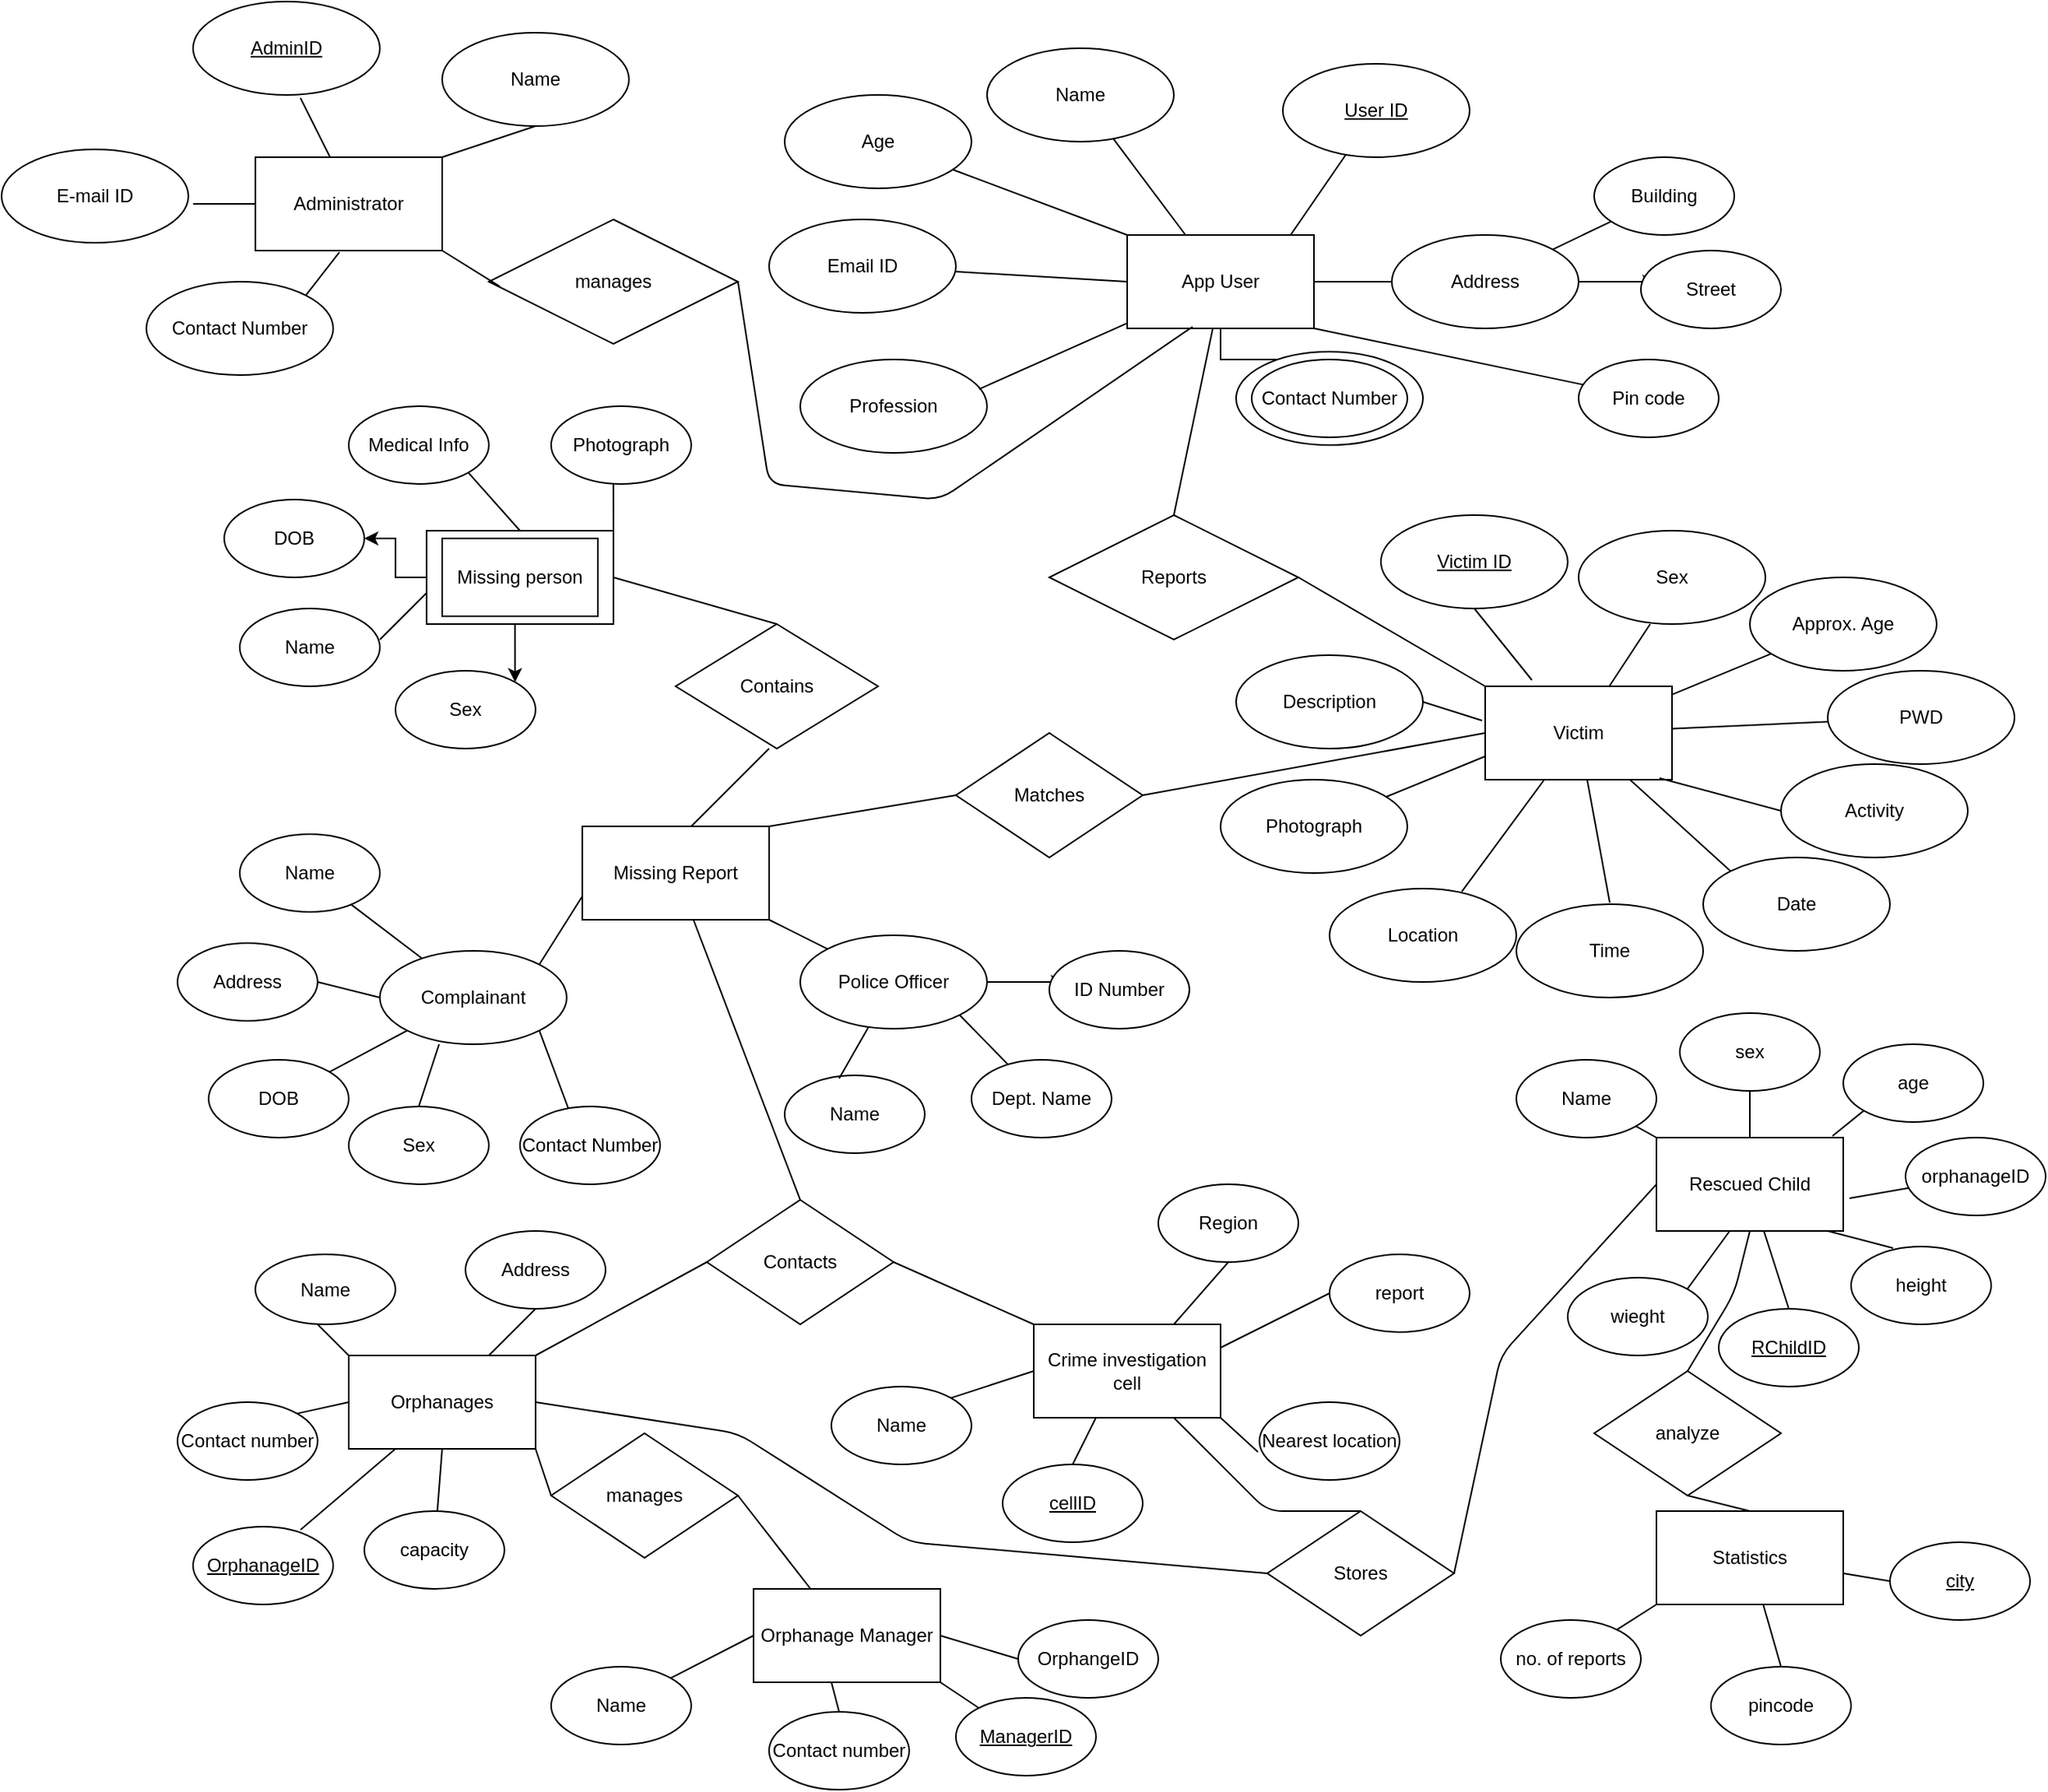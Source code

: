 <mxfile version="12.7.9" type="github">
  <diagram id="C5RBs43oDa-KdzZeNtuy" name="Page-1">
    <mxGraphModel dx="1864" dy="627" grid="1" gridSize="10" guides="1" tooltips="1" connect="1" arrows="1" fold="1" page="1" pageScale="1" pageWidth="827" pageHeight="1169" math="0" shadow="0">
      <root>
        <mxCell id="WIyWlLk6GJQsqaUBKTNV-0" />
        <mxCell id="WIyWlLk6GJQsqaUBKTNV-1" parent="WIyWlLk6GJQsqaUBKTNV-0" />
        <mxCell id="g_3AbLO7XpX71Ketfgga-18" style="edgeStyle=orthogonalEdgeStyle;rounded=0;orthogonalLoop=1;jettySize=auto;html=1;exitX=0.5;exitY=1;exitDx=0;exitDy=0;entryX=0.5;entryY=0;entryDx=0;entryDy=0;" parent="WIyWlLk6GJQsqaUBKTNV-1" source="g_3AbLO7XpX71Ketfgga-0" target="g_3AbLO7XpX71Ketfgga-1" edge="1">
          <mxGeometry relative="1" as="geometry" />
        </mxCell>
        <mxCell id="g_3AbLO7XpX71Ketfgga-0" value="App User" style="rounded=0;whiteSpace=wrap;html=1;" parent="WIyWlLk6GJQsqaUBKTNV-1" vertex="1">
          <mxGeometry x="190" y="170" width="120" height="60" as="geometry" />
        </mxCell>
        <mxCell id="g_3AbLO7XpX71Ketfgga-1" value="" style="ellipse;whiteSpace=wrap;html=1;" parent="WIyWlLk6GJQsqaUBKTNV-1" vertex="1">
          <mxGeometry x="260" y="245" width="120" height="60" as="geometry" />
        </mxCell>
        <mxCell id="g_3AbLO7XpX71Ketfgga-2" value="Email ID" style="ellipse;whiteSpace=wrap;html=1;" parent="WIyWlLk6GJQsqaUBKTNV-1" vertex="1">
          <mxGeometry x="-40" y="160" width="120" height="60" as="geometry" />
        </mxCell>
        <mxCell id="g_3AbLO7XpX71Ketfgga-3" value="Name" style="ellipse;whiteSpace=wrap;html=1;" parent="WIyWlLk6GJQsqaUBKTNV-1" vertex="1">
          <mxGeometry x="100" y="50" width="120" height="60" as="geometry" />
        </mxCell>
        <mxCell id="g_3AbLO7XpX71Ketfgga-4" value="&lt;u&gt;User ID&lt;/u&gt;" style="ellipse;whiteSpace=wrap;html=1;" parent="WIyWlLk6GJQsqaUBKTNV-1" vertex="1">
          <mxGeometry x="290" y="60" width="120" height="60" as="geometry" />
        </mxCell>
        <mxCell id="g_3AbLO7XpX71Ketfgga-14" style="edgeStyle=orthogonalEdgeStyle;rounded=0;orthogonalLoop=1;jettySize=auto;html=1;exitX=1;exitY=0.5;exitDx=0;exitDy=0;entryX=0.111;entryY=0.4;entryDx=0;entryDy=0;entryPerimeter=0;" parent="WIyWlLk6GJQsqaUBKTNV-1" source="g_3AbLO7XpX71Ketfgga-5" target="g_3AbLO7XpX71Ketfgga-11" edge="1">
          <mxGeometry relative="1" as="geometry" />
        </mxCell>
        <mxCell id="g_3AbLO7XpX71Ketfgga-5" value="Address" style="ellipse;whiteSpace=wrap;html=1;" parent="WIyWlLk6GJQsqaUBKTNV-1" vertex="1">
          <mxGeometry x="360" y="170" width="120" height="60" as="geometry" />
        </mxCell>
        <mxCell id="g_3AbLO7XpX71Ketfgga-9" value="Contact Number" style="ellipse;whiteSpace=wrap;html=1;" parent="WIyWlLk6GJQsqaUBKTNV-1" vertex="1">
          <mxGeometry x="270" y="250" width="100" height="50" as="geometry" />
        </mxCell>
        <mxCell id="g_3AbLO7XpX71Ketfgga-10" value="Pin code" style="ellipse;whiteSpace=wrap;html=1;" parent="WIyWlLk6GJQsqaUBKTNV-1" vertex="1">
          <mxGeometry x="480" y="250" width="90" height="50" as="geometry" />
        </mxCell>
        <mxCell id="g_3AbLO7XpX71Ketfgga-11" value="Street" style="ellipse;whiteSpace=wrap;html=1;" parent="WIyWlLk6GJQsqaUBKTNV-1" vertex="1">
          <mxGeometry x="520" y="180" width="90" height="50" as="geometry" />
        </mxCell>
        <mxCell id="g_3AbLO7XpX71Ketfgga-12" value="Building" style="ellipse;whiteSpace=wrap;html=1;" parent="WIyWlLk6GJQsqaUBKTNV-1" vertex="1">
          <mxGeometry x="490" y="120" width="90" height="50" as="geometry" />
        </mxCell>
        <mxCell id="g_3AbLO7XpX71Ketfgga-21" value="Age" style="ellipse;whiteSpace=wrap;html=1;" parent="WIyWlLk6GJQsqaUBKTNV-1" vertex="1">
          <mxGeometry x="-30" y="80" width="120" height="60" as="geometry" />
        </mxCell>
        <mxCell id="g_3AbLO7XpX71Ketfgga-22" value="Profession" style="ellipse;whiteSpace=wrap;html=1;" parent="WIyWlLk6GJQsqaUBKTNV-1" vertex="1">
          <mxGeometry x="-20" y="250" width="120" height="60" as="geometry" />
        </mxCell>
        <mxCell id="g_3AbLO7XpX71Ketfgga-27" value="Victim" style="rounded=0;whiteSpace=wrap;html=1;" parent="WIyWlLk6GJQsqaUBKTNV-1" vertex="1">
          <mxGeometry x="420" y="460" width="120" height="60" as="geometry" />
        </mxCell>
        <mxCell id="g_3AbLO7XpX71Ketfgga-28" style="edgeStyle=orthogonalEdgeStyle;rounded=0;orthogonalLoop=1;jettySize=auto;html=1;exitX=0.5;exitY=1;exitDx=0;exitDy=0;" parent="WIyWlLk6GJQsqaUBKTNV-1" edge="1">
          <mxGeometry relative="1" as="geometry">
            <mxPoint x="100" y="490" as="sourcePoint" />
            <mxPoint x="100" y="490" as="targetPoint" />
          </mxGeometry>
        </mxCell>
        <mxCell id="g_3AbLO7XpX71Ketfgga-29" value="Time" style="ellipse;whiteSpace=wrap;html=1;" parent="WIyWlLk6GJQsqaUBKTNV-1" vertex="1">
          <mxGeometry x="440" y="600" width="120" height="60" as="geometry" />
        </mxCell>
        <mxCell id="g_3AbLO7XpX71Ketfgga-30" value="Date" style="ellipse;whiteSpace=wrap;html=1;" parent="WIyWlLk6GJQsqaUBKTNV-1" vertex="1">
          <mxGeometry x="560" y="570" width="120" height="60" as="geometry" />
        </mxCell>
        <mxCell id="g_3AbLO7XpX71Ketfgga-31" value="Activity" style="ellipse;whiteSpace=wrap;html=1;" parent="WIyWlLk6GJQsqaUBKTNV-1" vertex="1">
          <mxGeometry x="610" y="510" width="120" height="60" as="geometry" />
        </mxCell>
        <mxCell id="g_3AbLO7XpX71Ketfgga-32" value="Location" style="ellipse;whiteSpace=wrap;html=1;" parent="WIyWlLk6GJQsqaUBKTNV-1" vertex="1">
          <mxGeometry x="320" y="590" width="120" height="60" as="geometry" />
        </mxCell>
        <mxCell id="g_3AbLO7XpX71Ketfgga-33" value="Description" style="ellipse;whiteSpace=wrap;html=1;" parent="WIyWlLk6GJQsqaUBKTNV-1" vertex="1">
          <mxGeometry x="260" y="440" width="120" height="60" as="geometry" />
        </mxCell>
        <mxCell id="g_3AbLO7XpX71Ketfgga-34" value="&lt;u&gt;Victim ID&lt;/u&gt;" style="ellipse;whiteSpace=wrap;html=1;" parent="WIyWlLk6GJQsqaUBKTNV-1" vertex="1">
          <mxGeometry x="353" y="350" width="120" height="60" as="geometry" />
        </mxCell>
        <mxCell id="g_3AbLO7XpX71Ketfgga-36" value="PWD" style="ellipse;whiteSpace=wrap;html=1;" parent="WIyWlLk6GJQsqaUBKTNV-1" vertex="1">
          <mxGeometry x="640" y="450" width="120" height="60" as="geometry" />
        </mxCell>
        <mxCell id="g_3AbLO7XpX71Ketfgga-37" value="Photograph" style="ellipse;whiteSpace=wrap;html=1;" parent="WIyWlLk6GJQsqaUBKTNV-1" vertex="1">
          <mxGeometry x="250" y="520" width="120" height="60" as="geometry" />
        </mxCell>
        <mxCell id="g_3AbLO7XpX71Ketfgga-38" value="Sex" style="ellipse;whiteSpace=wrap;html=1;" parent="WIyWlLk6GJQsqaUBKTNV-1" vertex="1">
          <mxGeometry x="480" y="360" width="120" height="60" as="geometry" />
        </mxCell>
        <mxCell id="g_3AbLO7XpX71Ketfgga-39" value="Approx. Age" style="ellipse;whiteSpace=wrap;html=1;" parent="WIyWlLk6GJQsqaUBKTNV-1" vertex="1">
          <mxGeometry x="590" y="390" width="120" height="60" as="geometry" />
        </mxCell>
        <mxCell id="g_3AbLO7XpX71Ketfgga-40" value="Reports" style="rhombus;whiteSpace=wrap;html=1;" parent="WIyWlLk6GJQsqaUBKTNV-1" vertex="1">
          <mxGeometry x="140" y="350" width="160" height="80" as="geometry" />
        </mxCell>
        <mxCell id="g_3AbLO7XpX71Ketfgga-57" value="Missing Report" style="rounded=0;whiteSpace=wrap;html=1;" parent="WIyWlLk6GJQsqaUBKTNV-1" vertex="1">
          <mxGeometry x="-160" y="550" width="120" height="60" as="geometry" />
        </mxCell>
        <mxCell id="g_3AbLO7XpX71Ketfgga-82" value="Complainant" style="ellipse;whiteSpace=wrap;html=1;" parent="WIyWlLk6GJQsqaUBKTNV-1" vertex="1">
          <mxGeometry x="-290" y="630" width="120" height="60" as="geometry" />
        </mxCell>
        <mxCell id="g_3AbLO7XpX71Ketfgga-119" style="edgeStyle=orthogonalEdgeStyle;rounded=0;orthogonalLoop=1;jettySize=auto;html=1;exitX=1;exitY=0.5;exitDx=0;exitDy=0;entryX=0.111;entryY=0.4;entryDx=0;entryDy=0;entryPerimeter=0;" parent="WIyWlLk6GJQsqaUBKTNV-1" source="g_3AbLO7XpX71Ketfgga-85" target="g_3AbLO7XpX71Ketfgga-109" edge="1">
          <mxGeometry relative="1" as="geometry" />
        </mxCell>
        <mxCell id="g_3AbLO7XpX71Ketfgga-85" value="Police Officer" style="ellipse;whiteSpace=wrap;html=1;" parent="WIyWlLk6GJQsqaUBKTNV-1" vertex="1">
          <mxGeometry x="-20" y="620" width="120" height="60" as="geometry" />
        </mxCell>
        <mxCell id="g_3AbLO7XpX71Ketfgga-89" value="Name" style="ellipse;whiteSpace=wrap;html=1;" parent="WIyWlLk6GJQsqaUBKTNV-1" vertex="1">
          <mxGeometry x="-380" y="410" width="90" height="50" as="geometry" />
        </mxCell>
        <mxCell id="g_3AbLO7XpX71Ketfgga-90" value="Medical Info" style="ellipse;whiteSpace=wrap;html=1;" parent="WIyWlLk6GJQsqaUBKTNV-1" vertex="1">
          <mxGeometry x="-310" y="280" width="90" height="50" as="geometry" />
        </mxCell>
        <mxCell id="g_3AbLO7XpX71Ketfgga-91" value="DOB" style="ellipse;whiteSpace=wrap;html=1;" parent="WIyWlLk6GJQsqaUBKTNV-1" vertex="1">
          <mxGeometry x="-390" y="340" width="90" height="50" as="geometry" />
        </mxCell>
        <mxCell id="g_3AbLO7XpX71Ketfgga-97" style="edgeStyle=orthogonalEdgeStyle;rounded=0;orthogonalLoop=1;jettySize=auto;html=1;exitX=1;exitY=0;exitDx=0;exitDy=0;entryX=0.444;entryY=0.8;entryDx=0;entryDy=0;entryPerimeter=0;" parent="WIyWlLk6GJQsqaUBKTNV-1" source="g_3AbLO7XpX71Ketfgga-92" target="g_3AbLO7XpX71Ketfgga-96" edge="1">
          <mxGeometry relative="1" as="geometry" />
        </mxCell>
        <mxCell id="g_3AbLO7XpX71Ketfgga-103" style="edgeStyle=orthogonalEdgeStyle;rounded=0;orthogonalLoop=1;jettySize=auto;html=1;exitX=0.5;exitY=1;exitDx=0;exitDy=0;entryX=1;entryY=0;entryDx=0;entryDy=0;" parent="WIyWlLk6GJQsqaUBKTNV-1" source="g_3AbLO7XpX71Ketfgga-92" target="g_3AbLO7XpX71Ketfgga-95" edge="1">
          <mxGeometry relative="1" as="geometry" />
        </mxCell>
        <mxCell id="uQe86zhzLnGdZcklWKUr-6" value="" style="edgeStyle=orthogonalEdgeStyle;rounded=0;orthogonalLoop=1;jettySize=auto;html=1;" edge="1" parent="WIyWlLk6GJQsqaUBKTNV-1" source="g_3AbLO7XpX71Ketfgga-92" target="g_3AbLO7XpX71Ketfgga-91">
          <mxGeometry relative="1" as="geometry" />
        </mxCell>
        <mxCell id="g_3AbLO7XpX71Ketfgga-92" value="Missing person" style="rounded=0;whiteSpace=wrap;html=1;" parent="WIyWlLk6GJQsqaUBKTNV-1" vertex="1">
          <mxGeometry x="-260" y="360" width="120" height="60" as="geometry" />
        </mxCell>
        <mxCell id="g_3AbLO7XpX71Ketfgga-94" value="Name" style="ellipse;whiteSpace=wrap;html=1;" parent="WIyWlLk6GJQsqaUBKTNV-1" vertex="1">
          <mxGeometry x="-380" y="555" width="90" height="50" as="geometry" />
        </mxCell>
        <mxCell id="g_3AbLO7XpX71Ketfgga-95" value="Sex" style="ellipse;whiteSpace=wrap;html=1;" parent="WIyWlLk6GJQsqaUBKTNV-1" vertex="1">
          <mxGeometry x="-280" y="450" width="90" height="50" as="geometry" />
        </mxCell>
        <mxCell id="g_3AbLO7XpX71Ketfgga-96" value="Photograph" style="ellipse;whiteSpace=wrap;html=1;" parent="WIyWlLk6GJQsqaUBKTNV-1" vertex="1">
          <mxGeometry x="-180" y="280" width="90" height="50" as="geometry" />
        </mxCell>
        <mxCell id="g_3AbLO7XpX71Ketfgga-104" value="Address" style="ellipse;whiteSpace=wrap;html=1;" parent="WIyWlLk6GJQsqaUBKTNV-1" vertex="1">
          <mxGeometry x="-420" y="625" width="90" height="50" as="geometry" />
        </mxCell>
        <mxCell id="g_3AbLO7XpX71Ketfgga-105" value="Contact Number" style="ellipse;whiteSpace=wrap;html=1;" parent="WIyWlLk6GJQsqaUBKTNV-1" vertex="1">
          <mxGeometry x="-200" y="730" width="90" height="50" as="geometry" />
        </mxCell>
        <mxCell id="g_3AbLO7XpX71Ketfgga-106" value="Sex" style="ellipse;whiteSpace=wrap;html=1;" parent="WIyWlLk6GJQsqaUBKTNV-1" vertex="1">
          <mxGeometry x="-310" y="730" width="90" height="50" as="geometry" />
        </mxCell>
        <mxCell id="g_3AbLO7XpX71Ketfgga-107" value="DOB" style="ellipse;whiteSpace=wrap;html=1;" parent="WIyWlLk6GJQsqaUBKTNV-1" vertex="1">
          <mxGeometry x="-400" y="700" width="90" height="50" as="geometry" />
        </mxCell>
        <mxCell id="g_3AbLO7XpX71Ketfgga-108" value="Name" style="ellipse;whiteSpace=wrap;html=1;" parent="WIyWlLk6GJQsqaUBKTNV-1" vertex="1">
          <mxGeometry x="-30" y="710" width="90" height="50" as="geometry" />
        </mxCell>
        <mxCell id="g_3AbLO7XpX71Ketfgga-109" value="ID Number" style="ellipse;whiteSpace=wrap;html=1;" parent="WIyWlLk6GJQsqaUBKTNV-1" vertex="1">
          <mxGeometry x="140" y="630" width="90" height="50" as="geometry" />
        </mxCell>
        <mxCell id="g_3AbLO7XpX71Ketfgga-110" value="Dept. Name" style="ellipse;whiteSpace=wrap;html=1;" parent="WIyWlLk6GJQsqaUBKTNV-1" vertex="1">
          <mxGeometry x="90" y="700" width="90" height="50" as="geometry" />
        </mxCell>
        <mxCell id="g_3AbLO7XpX71Ketfgga-122" value="Contains" style="rhombus;whiteSpace=wrap;html=1;" parent="WIyWlLk6GJQsqaUBKTNV-1" vertex="1">
          <mxGeometry x="-100" y="420" width="130" height="80" as="geometry" />
        </mxCell>
        <mxCell id="g_3AbLO7XpX71Ketfgga-124" value="" style="endArrow=none;html=1;entryX=0.5;entryY=0;entryDx=0;entryDy=0;" parent="WIyWlLk6GJQsqaUBKTNV-1" target="g_3AbLO7XpX71Ketfgga-122" edge="1">
          <mxGeometry width="50" height="50" relative="1" as="geometry">
            <mxPoint x="-140" y="390" as="sourcePoint" />
            <mxPoint x="-90" y="340" as="targetPoint" />
          </mxGeometry>
        </mxCell>
        <mxCell id="g_3AbLO7XpX71Ketfgga-126" value="" style="endArrow=none;html=1;" parent="WIyWlLk6GJQsqaUBKTNV-1" edge="1">
          <mxGeometry width="50" height="50" relative="1" as="geometry">
            <mxPoint x="-90" y="550" as="sourcePoint" />
            <mxPoint x="-40" y="500" as="targetPoint" />
          </mxGeometry>
        </mxCell>
        <mxCell id="g_3AbLO7XpX71Ketfgga-127" value="" style="endArrow=none;html=1;exitX=0.5;exitY=0;exitDx=0;exitDy=0;" parent="WIyWlLk6GJQsqaUBKTNV-1" source="g_3AbLO7XpX71Ketfgga-40" edge="1">
          <mxGeometry width="50" height="50" relative="1" as="geometry">
            <mxPoint x="195" y="280" as="sourcePoint" />
            <mxPoint x="245" y="230" as="targetPoint" />
          </mxGeometry>
        </mxCell>
        <mxCell id="g_3AbLO7XpX71Ketfgga-128" value="" style="endArrow=none;html=1;entryX=0;entryY=0;entryDx=0;entryDy=0;" parent="WIyWlLk6GJQsqaUBKTNV-1" target="g_3AbLO7XpX71Ketfgga-27" edge="1">
          <mxGeometry width="50" height="50" relative="1" as="geometry">
            <mxPoint x="300" y="390" as="sourcePoint" />
            <mxPoint x="350" y="340" as="targetPoint" />
          </mxGeometry>
        </mxCell>
        <mxCell id="g_3AbLO7XpX71Ketfgga-129" value="Matches" style="rhombus;whiteSpace=wrap;html=1;" parent="WIyWlLk6GJQsqaUBKTNV-1" vertex="1">
          <mxGeometry x="80" y="490" width="120" height="80" as="geometry" />
        </mxCell>
        <mxCell id="g_3AbLO7XpX71Ketfgga-130" value="" style="endArrow=none;html=1;entryX=0;entryY=0.5;entryDx=0;entryDy=0;" parent="WIyWlLk6GJQsqaUBKTNV-1" target="g_3AbLO7XpX71Ketfgga-27" edge="1">
          <mxGeometry width="50" height="50" relative="1" as="geometry">
            <mxPoint x="200" y="530" as="sourcePoint" />
            <mxPoint x="250" y="480" as="targetPoint" />
          </mxGeometry>
        </mxCell>
        <mxCell id="g_3AbLO7XpX71Ketfgga-132" value="" style="endArrow=none;html=1;entryX=0;entryY=0.5;entryDx=0;entryDy=0;" parent="WIyWlLk6GJQsqaUBKTNV-1" target="g_3AbLO7XpX71Ketfgga-129" edge="1">
          <mxGeometry width="50" height="50" relative="1" as="geometry">
            <mxPoint x="-40" y="550" as="sourcePoint" />
            <mxPoint x="10" y="500" as="targetPoint" />
          </mxGeometry>
        </mxCell>
        <mxCell id="uQe86zhzLnGdZcklWKUr-0" value="Administrator" style="rounded=0;whiteSpace=wrap;html=1;" vertex="1" parent="WIyWlLk6GJQsqaUBKTNV-1">
          <mxGeometry x="-370" y="120" width="120" height="60" as="geometry" />
        </mxCell>
        <mxCell id="uQe86zhzLnGdZcklWKUr-12" value="" style="endArrow=none;html=1;" edge="1" parent="WIyWlLk6GJQsqaUBKTNV-1">
          <mxGeometry width="50" height="50" relative="1" as="geometry">
            <mxPoint x="-290" y="430" as="sourcePoint" />
            <mxPoint x="-260" y="400" as="targetPoint" />
          </mxGeometry>
        </mxCell>
        <mxCell id="uQe86zhzLnGdZcklWKUr-14" value="" style="endArrow=none;html=1;exitX=1;exitY=1;exitDx=0;exitDy=0;entryX=0.5;entryY=0;entryDx=0;entryDy=0;" edge="1" parent="WIyWlLk6GJQsqaUBKTNV-1" source="g_3AbLO7XpX71Ketfgga-90" target="g_3AbLO7XpX71Ketfgga-92">
          <mxGeometry width="50" height="50" relative="1" as="geometry">
            <mxPoint x="-200" y="410" as="sourcePoint" />
            <mxPoint x="-150" y="360" as="targetPoint" />
          </mxGeometry>
        </mxCell>
        <mxCell id="uQe86zhzLnGdZcklWKUr-15" value="Contact Number" style="ellipse;whiteSpace=wrap;html=1;" vertex="1" parent="WIyWlLk6GJQsqaUBKTNV-1">
          <mxGeometry x="-440" y="200" width="120" height="60" as="geometry" />
        </mxCell>
        <mxCell id="uQe86zhzLnGdZcklWKUr-16" value="E-mail ID" style="ellipse;whiteSpace=wrap;html=1;" vertex="1" parent="WIyWlLk6GJQsqaUBKTNV-1">
          <mxGeometry x="-533" y="115" width="120" height="60" as="geometry" />
        </mxCell>
        <mxCell id="uQe86zhzLnGdZcklWKUr-17" value="Name" style="ellipse;whiteSpace=wrap;html=1;" vertex="1" parent="WIyWlLk6GJQsqaUBKTNV-1">
          <mxGeometry x="-250" y="40" width="120" height="60" as="geometry" />
        </mxCell>
        <mxCell id="uQe86zhzLnGdZcklWKUr-18" value="&lt;u&gt;AdminID&lt;/u&gt;" style="ellipse;whiteSpace=wrap;html=1;" vertex="1" parent="WIyWlLk6GJQsqaUBKTNV-1">
          <mxGeometry x="-410" y="20" width="120" height="60" as="geometry" />
        </mxCell>
        <mxCell id="uQe86zhzLnGdZcklWKUr-19" value="" style="endArrow=none;html=1;exitX=0.575;exitY=1.033;exitDx=0;exitDy=0;exitPerimeter=0;entryX=0.4;entryY=0;entryDx=0;entryDy=0;entryPerimeter=0;" edge="1" parent="WIyWlLk6GJQsqaUBKTNV-1" source="uQe86zhzLnGdZcklWKUr-18" target="uQe86zhzLnGdZcklWKUr-0">
          <mxGeometry width="50" height="50" relative="1" as="geometry">
            <mxPoint x="-20" y="230" as="sourcePoint" />
            <mxPoint x="30" y="180" as="targetPoint" />
          </mxGeometry>
        </mxCell>
        <mxCell id="uQe86zhzLnGdZcklWKUr-20" value="" style="endArrow=none;html=1;entryX=0.5;entryY=1;entryDx=0;entryDy=0;exitX=1;exitY=0;exitDx=0;exitDy=0;" edge="1" parent="WIyWlLk6GJQsqaUBKTNV-1" source="uQe86zhzLnGdZcklWKUr-0" target="uQe86zhzLnGdZcklWKUr-17">
          <mxGeometry width="50" height="50" relative="1" as="geometry">
            <mxPoint x="-20" y="230" as="sourcePoint" />
            <mxPoint x="30" y="180" as="targetPoint" />
          </mxGeometry>
        </mxCell>
        <mxCell id="uQe86zhzLnGdZcklWKUr-21" value="" style="endArrow=none;html=1;exitX=0.45;exitY=1.017;exitDx=0;exitDy=0;exitPerimeter=0;entryX=1;entryY=0;entryDx=0;entryDy=0;" edge="1" parent="WIyWlLk6GJQsqaUBKTNV-1" source="uQe86zhzLnGdZcklWKUr-0" target="uQe86zhzLnGdZcklWKUr-15">
          <mxGeometry width="50" height="50" relative="1" as="geometry">
            <mxPoint x="-20" y="230" as="sourcePoint" />
            <mxPoint x="30" y="180" as="targetPoint" />
          </mxGeometry>
        </mxCell>
        <mxCell id="uQe86zhzLnGdZcklWKUr-22" value="" style="endArrow=none;html=1;entryX=0;entryY=0.5;entryDx=0;entryDy=0;" edge="1" parent="WIyWlLk6GJQsqaUBKTNV-1" target="uQe86zhzLnGdZcklWKUr-0">
          <mxGeometry width="50" height="50" relative="1" as="geometry">
            <mxPoint x="-410" y="150" as="sourcePoint" />
            <mxPoint x="30" y="180" as="targetPoint" />
          </mxGeometry>
        </mxCell>
        <mxCell id="uQe86zhzLnGdZcklWKUr-24" value="manages" style="rhombus;whiteSpace=wrap;html=1;" vertex="1" parent="WIyWlLk6GJQsqaUBKTNV-1">
          <mxGeometry x="-220" y="160" width="160" height="80" as="geometry" />
        </mxCell>
        <mxCell id="uQe86zhzLnGdZcklWKUr-25" value="" style="endArrow=none;html=1;entryX=0.044;entryY=0.538;entryDx=0;entryDy=0;entryPerimeter=0;exitX=1;exitY=1;exitDx=0;exitDy=0;" edge="1" parent="WIyWlLk6GJQsqaUBKTNV-1" source="uQe86zhzLnGdZcklWKUr-0" target="uQe86zhzLnGdZcklWKUr-24">
          <mxGeometry width="50" height="50" relative="1" as="geometry">
            <mxPoint x="-240" y="180" as="sourcePoint" />
            <mxPoint x="30" y="180" as="targetPoint" />
          </mxGeometry>
        </mxCell>
        <mxCell id="uQe86zhzLnGdZcklWKUr-26" value="" style="endArrow=none;html=1;exitX=1;exitY=0.5;exitDx=0;exitDy=0;entryX=0.35;entryY=0.983;entryDx=0;entryDy=0;entryPerimeter=0;" edge="1" parent="WIyWlLk6GJQsqaUBKTNV-1" source="uQe86zhzLnGdZcklWKUr-24" target="g_3AbLO7XpX71Ketfgga-0">
          <mxGeometry width="50" height="50" relative="1" as="geometry">
            <mxPoint x="-20" y="230" as="sourcePoint" />
            <mxPoint x="230" y="240" as="targetPoint" />
            <Array as="points">
              <mxPoint x="-40" y="330" />
              <mxPoint x="70" y="340" />
            </Array>
          </mxGeometry>
        </mxCell>
        <mxCell id="uQe86zhzLnGdZcklWKUr-27" value="Crime investigation cell " style="rounded=0;whiteSpace=wrap;html=1;" vertex="1" parent="WIyWlLk6GJQsqaUBKTNV-1">
          <mxGeometry x="130" y="870" width="120" height="60" as="geometry" />
        </mxCell>
        <mxCell id="uQe86zhzLnGdZcklWKUr-28" value="Nearest location" style="ellipse;whiteSpace=wrap;html=1;" vertex="1" parent="WIyWlLk6GJQsqaUBKTNV-1">
          <mxGeometry x="275" y="920" width="90" height="50" as="geometry" />
        </mxCell>
        <mxCell id="uQe86zhzLnGdZcklWKUr-29" value="Name" style="ellipse;whiteSpace=wrap;html=1;" vertex="1" parent="WIyWlLk6GJQsqaUBKTNV-1">
          <mxGeometry y="910" width="90" height="50" as="geometry" />
        </mxCell>
        <mxCell id="uQe86zhzLnGdZcklWKUr-30" value="Region" style="ellipse;whiteSpace=wrap;html=1;" vertex="1" parent="WIyWlLk6GJQsqaUBKTNV-1">
          <mxGeometry x="210" y="780" width="90" height="50" as="geometry" />
        </mxCell>
        <mxCell id="uQe86zhzLnGdZcklWKUr-31" value="Orphanages" style="rounded=0;whiteSpace=wrap;html=1;" vertex="1" parent="WIyWlLk6GJQsqaUBKTNV-1">
          <mxGeometry x="-310" y="890" width="120" height="60" as="geometry" />
        </mxCell>
        <mxCell id="uQe86zhzLnGdZcklWKUr-32" value="capacity" style="ellipse;whiteSpace=wrap;html=1;" vertex="1" parent="WIyWlLk6GJQsqaUBKTNV-1">
          <mxGeometry x="-300" y="990" width="90" height="50" as="geometry" />
        </mxCell>
        <mxCell id="uQe86zhzLnGdZcklWKUr-33" value="Contact number" style="ellipse;whiteSpace=wrap;html=1;" vertex="1" parent="WIyWlLk6GJQsqaUBKTNV-1">
          <mxGeometry x="-420" y="920" width="90" height="50" as="geometry" />
        </mxCell>
        <mxCell id="uQe86zhzLnGdZcklWKUr-34" value="Address" style="ellipse;whiteSpace=wrap;html=1;" vertex="1" parent="WIyWlLk6GJQsqaUBKTNV-1">
          <mxGeometry x="-235" y="810" width="90" height="50" as="geometry" />
        </mxCell>
        <mxCell id="uQe86zhzLnGdZcklWKUr-35" value="Name" style="ellipse;whiteSpace=wrap;html=1;" vertex="1" parent="WIyWlLk6GJQsqaUBKTNV-1">
          <mxGeometry x="-370" y="825" width="90" height="45" as="geometry" />
        </mxCell>
        <mxCell id="uQe86zhzLnGdZcklWKUr-36" value="Orphanage Manager" style="rounded=0;whiteSpace=wrap;html=1;" vertex="1" parent="WIyWlLk6GJQsqaUBKTNV-1">
          <mxGeometry x="-50" y="1040" width="120" height="60" as="geometry" />
        </mxCell>
        <mxCell id="uQe86zhzLnGdZcklWKUr-37" value="" style="endArrow=none;html=1;exitX=0.5;exitY=1;exitDx=0;exitDy=0;entryX=0.75;entryY=0;entryDx=0;entryDy=0;" edge="1" parent="WIyWlLk6GJQsqaUBKTNV-1" source="uQe86zhzLnGdZcklWKUr-34" target="uQe86zhzLnGdZcklWKUr-31">
          <mxGeometry width="50" height="50" relative="1" as="geometry">
            <mxPoint x="-20" y="900" as="sourcePoint" />
            <mxPoint x="30" y="850" as="targetPoint" />
          </mxGeometry>
        </mxCell>
        <mxCell id="uQe86zhzLnGdZcklWKUr-38" value="" style="endArrow=none;html=1;exitX=1;exitY=0;exitDx=0;exitDy=0;entryX=0;entryY=0.5;entryDx=0;entryDy=0;" edge="1" parent="WIyWlLk6GJQsqaUBKTNV-1" source="uQe86zhzLnGdZcklWKUr-33" target="uQe86zhzLnGdZcklWKUr-31">
          <mxGeometry width="50" height="50" relative="1" as="geometry">
            <mxPoint x="-20" y="900" as="sourcePoint" />
            <mxPoint x="30" y="850" as="targetPoint" />
          </mxGeometry>
        </mxCell>
        <mxCell id="uQe86zhzLnGdZcklWKUr-39" value="" style="endArrow=none;html=1;entryX=0;entryY=0;entryDx=0;entryDy=0;" edge="1" parent="WIyWlLk6GJQsqaUBKTNV-1" target="uQe86zhzLnGdZcklWKUr-31">
          <mxGeometry width="50" height="50" relative="1" as="geometry">
            <mxPoint x="-330" y="870" as="sourcePoint" />
            <mxPoint x="-280" y="820" as="targetPoint" />
          </mxGeometry>
        </mxCell>
        <mxCell id="uQe86zhzLnGdZcklWKUr-40" value="" style="endArrow=none;html=1;exitX=0.5;exitY=1;exitDx=0;exitDy=0;" edge="1" parent="WIyWlLk6GJQsqaUBKTNV-1" source="uQe86zhzLnGdZcklWKUr-31" target="uQe86zhzLnGdZcklWKUr-32">
          <mxGeometry width="50" height="50" relative="1" as="geometry">
            <mxPoint x="-20" y="900" as="sourcePoint" />
            <mxPoint x="30" y="850" as="targetPoint" />
          </mxGeometry>
        </mxCell>
        <mxCell id="uQe86zhzLnGdZcklWKUr-41" value="" style="endArrow=none;html=1;entryX=0;entryY=0.5;entryDx=0;entryDy=0;exitX=1;exitY=0;exitDx=0;exitDy=0;" edge="1" parent="WIyWlLk6GJQsqaUBKTNV-1" source="uQe86zhzLnGdZcklWKUr-29" target="uQe86zhzLnGdZcklWKUr-27">
          <mxGeometry width="50" height="50" relative="1" as="geometry">
            <mxPoint x="-20" y="900" as="sourcePoint" />
            <mxPoint x="30" y="850" as="targetPoint" />
          </mxGeometry>
        </mxCell>
        <mxCell id="uQe86zhzLnGdZcklWKUr-42" value="" style="endArrow=none;html=1;entryX=0.5;entryY=1;entryDx=0;entryDy=0;exitX=0.75;exitY=0;exitDx=0;exitDy=0;" edge="1" parent="WIyWlLk6GJQsqaUBKTNV-1" source="uQe86zhzLnGdZcklWKUr-27" target="uQe86zhzLnGdZcklWKUr-30">
          <mxGeometry width="50" height="50" relative="1" as="geometry">
            <mxPoint x="-20" y="900" as="sourcePoint" />
            <mxPoint x="30" y="850" as="targetPoint" />
          </mxGeometry>
        </mxCell>
        <mxCell id="uQe86zhzLnGdZcklWKUr-43" value="" style="endArrow=none;html=1;exitX=1;exitY=0.25;exitDx=0;exitDy=0;" edge="1" parent="WIyWlLk6GJQsqaUBKTNV-1" source="uQe86zhzLnGdZcklWKUr-27">
          <mxGeometry width="50" height="50" relative="1" as="geometry">
            <mxPoint x="270" y="900" as="sourcePoint" />
            <mxPoint x="320" y="850" as="targetPoint" />
          </mxGeometry>
        </mxCell>
        <mxCell id="uQe86zhzLnGdZcklWKUr-44" value="&lt;u&gt;OrphanageID&lt;/u&gt;" style="ellipse;whiteSpace=wrap;html=1;" vertex="1" parent="WIyWlLk6GJQsqaUBKTNV-1">
          <mxGeometry x="-410" y="1000" width="90" height="50" as="geometry" />
        </mxCell>
        <mxCell id="uQe86zhzLnGdZcklWKUr-45" value="OrphangeID" style="ellipse;whiteSpace=wrap;html=1;" vertex="1" parent="WIyWlLk6GJQsqaUBKTNV-1">
          <mxGeometry x="120" y="1060" width="90" height="50" as="geometry" />
        </mxCell>
        <mxCell id="uQe86zhzLnGdZcklWKUr-46" value="Contact number" style="ellipse;whiteSpace=wrap;html=1;" vertex="1" parent="WIyWlLk6GJQsqaUBKTNV-1">
          <mxGeometry x="-40" y="1119" width="90" height="50" as="geometry" />
        </mxCell>
        <mxCell id="uQe86zhzLnGdZcklWKUr-47" value="Name" style="ellipse;whiteSpace=wrap;html=1;" vertex="1" parent="WIyWlLk6GJQsqaUBKTNV-1">
          <mxGeometry x="-180" y="1090" width="90" height="50" as="geometry" />
        </mxCell>
        <mxCell id="uQe86zhzLnGdZcklWKUr-48" value="report" style="ellipse;whiteSpace=wrap;html=1;" vertex="1" parent="WIyWlLk6GJQsqaUBKTNV-1">
          <mxGeometry x="320" y="825" width="90" height="50" as="geometry" />
        </mxCell>
        <mxCell id="uQe86zhzLnGdZcklWKUr-49" value="" style="endArrow=none;html=1;entryX=-0.011;entryY=0.64;entryDx=0;entryDy=0;entryPerimeter=0;exitX=1;exitY=1;exitDx=0;exitDy=0;" edge="1" parent="WIyWlLk6GJQsqaUBKTNV-1" source="uQe86zhzLnGdZcklWKUr-27" target="uQe86zhzLnGdZcklWKUr-28">
          <mxGeometry width="50" height="50" relative="1" as="geometry">
            <mxPoint x="-20" y="1040" as="sourcePoint" />
            <mxPoint x="30" y="990" as="targetPoint" />
          </mxGeometry>
        </mxCell>
        <mxCell id="uQe86zhzLnGdZcklWKUr-50" value="" style="endArrow=none;html=1;exitX=0.767;exitY=0.04;exitDx=0;exitDy=0;exitPerimeter=0;entryX=0.25;entryY=1;entryDx=0;entryDy=0;" edge="1" parent="WIyWlLk6GJQsqaUBKTNV-1" source="uQe86zhzLnGdZcklWKUr-44" target="uQe86zhzLnGdZcklWKUr-31">
          <mxGeometry width="50" height="50" relative="1" as="geometry">
            <mxPoint x="-20" y="1040" as="sourcePoint" />
            <mxPoint x="30" y="990" as="targetPoint" />
          </mxGeometry>
        </mxCell>
        <mxCell id="uQe86zhzLnGdZcklWKUr-52" value="manages" style="rhombus;whiteSpace=wrap;html=1;" vertex="1" parent="WIyWlLk6GJQsqaUBKTNV-1">
          <mxGeometry x="-180" y="940" width="120" height="80" as="geometry" />
        </mxCell>
        <mxCell id="uQe86zhzLnGdZcklWKUr-53" value="" style="endArrow=none;html=1;exitX=1;exitY=1;exitDx=0;exitDy=0;entryX=0;entryY=0.5;entryDx=0;entryDy=0;" edge="1" parent="WIyWlLk6GJQsqaUBKTNV-1" source="uQe86zhzLnGdZcklWKUr-31" target="uQe86zhzLnGdZcklWKUr-52">
          <mxGeometry width="50" height="50" relative="1" as="geometry">
            <mxPoint x="-20" y="810" as="sourcePoint" />
            <mxPoint x="30" y="760" as="targetPoint" />
          </mxGeometry>
        </mxCell>
        <mxCell id="uQe86zhzLnGdZcklWKUr-54" value="" style="endArrow=none;html=1;exitX=1;exitY=0.5;exitDx=0;exitDy=0;" edge="1" parent="WIyWlLk6GJQsqaUBKTNV-1" source="uQe86zhzLnGdZcklWKUr-52" target="uQe86zhzLnGdZcklWKUr-36">
          <mxGeometry width="50" height="50" relative="1" as="geometry">
            <mxPoint x="-20" y="810" as="sourcePoint" />
            <mxPoint x="30" y="760" as="targetPoint" />
          </mxGeometry>
        </mxCell>
        <mxCell id="uQe86zhzLnGdZcklWKUr-55" value="Statistics" style="rounded=0;whiteSpace=wrap;html=1;" vertex="1" parent="WIyWlLk6GJQsqaUBKTNV-1">
          <mxGeometry x="530" y="990" width="120" height="60" as="geometry" />
        </mxCell>
        <mxCell id="uQe86zhzLnGdZcklWKUr-56" value="Rescued Child" style="rounded=0;whiteSpace=wrap;html=1;" vertex="1" parent="WIyWlLk6GJQsqaUBKTNV-1">
          <mxGeometry x="530" y="750" width="120" height="60" as="geometry" />
        </mxCell>
        <mxCell id="uQe86zhzLnGdZcklWKUr-57" value="height" style="ellipse;whiteSpace=wrap;html=1;" vertex="1" parent="WIyWlLk6GJQsqaUBKTNV-1">
          <mxGeometry x="655" y="820" width="90" height="50" as="geometry" />
        </mxCell>
        <mxCell id="uQe86zhzLnGdZcklWKUr-58" value="age" style="ellipse;whiteSpace=wrap;html=1;" vertex="1" parent="WIyWlLk6GJQsqaUBKTNV-1">
          <mxGeometry x="650" y="690" width="90" height="50" as="geometry" />
        </mxCell>
        <mxCell id="uQe86zhzLnGdZcklWKUr-59" value="sex" style="ellipse;whiteSpace=wrap;html=1;" vertex="1" parent="WIyWlLk6GJQsqaUBKTNV-1">
          <mxGeometry x="545" y="670" width="90" height="50" as="geometry" />
        </mxCell>
        <mxCell id="uQe86zhzLnGdZcklWKUr-60" value="Name" style="ellipse;whiteSpace=wrap;html=1;" vertex="1" parent="WIyWlLk6GJQsqaUBKTNV-1">
          <mxGeometry x="440" y="700" width="90" height="50" as="geometry" />
        </mxCell>
        <mxCell id="uQe86zhzLnGdZcklWKUr-61" value="wieght" style="ellipse;whiteSpace=wrap;html=1;" vertex="1" parent="WIyWlLk6GJQsqaUBKTNV-1">
          <mxGeometry x="473" y="840" width="90" height="50" as="geometry" />
        </mxCell>
        <mxCell id="uQe86zhzLnGdZcklWKUr-62" value="orphanageID" style="ellipse;whiteSpace=wrap;html=1;" vertex="1" parent="WIyWlLk6GJQsqaUBKTNV-1">
          <mxGeometry x="690" y="750" width="90" height="50" as="geometry" />
        </mxCell>
        <mxCell id="uQe86zhzLnGdZcklWKUr-63" value="&lt;u&gt;RChildID&lt;/u&gt;" style="ellipse;whiteSpace=wrap;html=1;" vertex="1" parent="WIyWlLk6GJQsqaUBKTNV-1">
          <mxGeometry x="570" y="860" width="90" height="50" as="geometry" />
        </mxCell>
        <mxCell id="uQe86zhzLnGdZcklWKUr-64" value="" style="endArrow=none;html=1;exitX=0.575;exitY=1;exitDx=0;exitDy=0;exitPerimeter=0;entryX=0.5;entryY=0;entryDx=0;entryDy=0;" edge="1" parent="WIyWlLk6GJQsqaUBKTNV-1" source="uQe86zhzLnGdZcklWKUr-56" target="uQe86zhzLnGdZcklWKUr-63">
          <mxGeometry width="50" height="50" relative="1" as="geometry">
            <mxPoint x="620" y="870" as="sourcePoint" />
            <mxPoint x="670" y="820" as="targetPoint" />
          </mxGeometry>
        </mxCell>
        <mxCell id="uQe86zhzLnGdZcklWKUr-65" value="" style="endArrow=none;html=1;exitX=0;exitY=0;exitDx=0;exitDy=0;entryX=1;entryY=1;entryDx=0;entryDy=0;" edge="1" parent="WIyWlLk6GJQsqaUBKTNV-1" source="uQe86zhzLnGdZcklWKUr-56" target="uQe86zhzLnGdZcklWKUr-60">
          <mxGeometry width="50" height="50" relative="1" as="geometry">
            <mxPoint x="620" y="870" as="sourcePoint" />
            <mxPoint x="670" y="820" as="targetPoint" />
          </mxGeometry>
        </mxCell>
        <mxCell id="uQe86zhzLnGdZcklWKUr-66" value="" style="endArrow=none;html=1;exitX=0.5;exitY=0;exitDx=0;exitDy=0;" edge="1" parent="WIyWlLk6GJQsqaUBKTNV-1" source="uQe86zhzLnGdZcklWKUr-56" target="uQe86zhzLnGdZcklWKUr-59">
          <mxGeometry width="50" height="50" relative="1" as="geometry">
            <mxPoint x="620" y="870" as="sourcePoint" />
            <mxPoint x="670" y="820" as="targetPoint" />
          </mxGeometry>
        </mxCell>
        <mxCell id="uQe86zhzLnGdZcklWKUr-67" value="" style="endArrow=none;html=1;exitX=0.942;exitY=-0.017;exitDx=0;exitDy=0;exitPerimeter=0;entryX=0;entryY=1;entryDx=0;entryDy=0;" edge="1" parent="WIyWlLk6GJQsqaUBKTNV-1" source="uQe86zhzLnGdZcklWKUr-56" target="uQe86zhzLnGdZcklWKUr-58">
          <mxGeometry width="50" height="50" relative="1" as="geometry">
            <mxPoint x="620" y="870" as="sourcePoint" />
            <mxPoint x="670" y="820" as="targetPoint" />
          </mxGeometry>
        </mxCell>
        <mxCell id="uQe86zhzLnGdZcklWKUr-68" value="" style="endArrow=none;html=1;entryX=0.3;entryY=0.02;entryDx=0;entryDy=0;entryPerimeter=0;exitX=0.917;exitY=1;exitDx=0;exitDy=0;exitPerimeter=0;" edge="1" parent="WIyWlLk6GJQsqaUBKTNV-1" source="uQe86zhzLnGdZcklWKUr-56" target="uQe86zhzLnGdZcklWKUr-57">
          <mxGeometry width="50" height="50" relative="1" as="geometry">
            <mxPoint x="620" y="870" as="sourcePoint" />
            <mxPoint x="670" y="820" as="targetPoint" />
          </mxGeometry>
        </mxCell>
        <mxCell id="uQe86zhzLnGdZcklWKUr-69" value="" style="endArrow=none;html=1;exitX=1.033;exitY=0.65;exitDx=0;exitDy=0;exitPerimeter=0;" edge="1" parent="WIyWlLk6GJQsqaUBKTNV-1" source="uQe86zhzLnGdZcklWKUr-56" target="uQe86zhzLnGdZcklWKUr-62">
          <mxGeometry width="50" height="50" relative="1" as="geometry">
            <mxPoint x="620" y="870" as="sourcePoint" />
            <mxPoint x="670" y="820" as="targetPoint" />
          </mxGeometry>
        </mxCell>
        <mxCell id="uQe86zhzLnGdZcklWKUr-70" value="" style="endArrow=none;html=1;exitX=1;exitY=0;exitDx=0;exitDy=0;entryX=0.392;entryY=1;entryDx=0;entryDy=0;entryPerimeter=0;" edge="1" parent="WIyWlLk6GJQsqaUBKTNV-1" source="uQe86zhzLnGdZcklWKUr-61" target="uQe86zhzLnGdZcklWKUr-56">
          <mxGeometry width="50" height="50" relative="1" as="geometry">
            <mxPoint x="620" y="870" as="sourcePoint" />
            <mxPoint x="670" y="820" as="targetPoint" />
          </mxGeometry>
        </mxCell>
        <mxCell id="uQe86zhzLnGdZcklWKUr-71" value="" style="endArrow=none;html=1;exitX=1;exitY=0;exitDx=0;exitDy=0;entryX=0;entryY=0.5;entryDx=0;entryDy=0;" edge="1" parent="WIyWlLk6GJQsqaUBKTNV-1" source="uQe86zhzLnGdZcklWKUr-47" target="uQe86zhzLnGdZcklWKUr-36">
          <mxGeometry width="50" height="50" relative="1" as="geometry">
            <mxPoint x="60" y="1010" as="sourcePoint" />
            <mxPoint x="110" y="960" as="targetPoint" />
          </mxGeometry>
        </mxCell>
        <mxCell id="uQe86zhzLnGdZcklWKUr-72" value="" style="endArrow=none;html=1;entryX=0.5;entryY=0;entryDx=0;entryDy=0;exitX=0.417;exitY=1;exitDx=0;exitDy=0;exitPerimeter=0;" edge="1" parent="WIyWlLk6GJQsqaUBKTNV-1" source="uQe86zhzLnGdZcklWKUr-36" target="uQe86zhzLnGdZcklWKUr-46">
          <mxGeometry width="50" height="50" relative="1" as="geometry">
            <mxPoint x="60" y="1010" as="sourcePoint" />
            <mxPoint x="110" y="960" as="targetPoint" />
          </mxGeometry>
        </mxCell>
        <mxCell id="uQe86zhzLnGdZcklWKUr-73" value="" style="endArrow=none;html=1;exitX=0;exitY=0.5;exitDx=0;exitDy=0;entryX=1;entryY=0.5;entryDx=0;entryDy=0;" edge="1" parent="WIyWlLk6GJQsqaUBKTNV-1" source="uQe86zhzLnGdZcklWKUr-45" target="uQe86zhzLnGdZcklWKUr-36">
          <mxGeometry width="50" height="50" relative="1" as="geometry">
            <mxPoint x="60" y="1010" as="sourcePoint" />
            <mxPoint x="110" y="960" as="targetPoint" />
          </mxGeometry>
        </mxCell>
        <mxCell id="uQe86zhzLnGdZcklWKUr-74" value="no. of reports" style="ellipse;whiteSpace=wrap;html=1;" vertex="1" parent="WIyWlLk6GJQsqaUBKTNV-1">
          <mxGeometry x="430" y="1060" width="90" height="50" as="geometry" />
        </mxCell>
        <mxCell id="uQe86zhzLnGdZcklWKUr-75" value="&lt;u&gt;city&lt;/u&gt;" style="ellipse;whiteSpace=wrap;html=1;" vertex="1" parent="WIyWlLk6GJQsqaUBKTNV-1">
          <mxGeometry x="680" y="1010" width="90" height="50" as="geometry" />
        </mxCell>
        <mxCell id="uQe86zhzLnGdZcklWKUr-76" value="pincode" style="ellipse;whiteSpace=wrap;html=1;" vertex="1" parent="WIyWlLk6GJQsqaUBKTNV-1">
          <mxGeometry x="565" y="1090" width="90" height="50" as="geometry" />
        </mxCell>
        <mxCell id="uQe86zhzLnGdZcklWKUr-78" value="" style="endArrow=none;html=1;entryX=0;entryY=1;entryDx=0;entryDy=0;" edge="1" parent="WIyWlLk6GJQsqaUBKTNV-1" source="uQe86zhzLnGdZcklWKUr-74" target="uQe86zhzLnGdZcklWKUr-55">
          <mxGeometry width="50" height="50" relative="1" as="geometry">
            <mxPoint x="370" y="1020" as="sourcePoint" />
            <mxPoint x="420" y="970" as="targetPoint" />
          </mxGeometry>
        </mxCell>
        <mxCell id="uQe86zhzLnGdZcklWKUr-79" value="" style="endArrow=none;html=1;entryX=0;entryY=0.5;entryDx=0;entryDy=0;" edge="1" parent="WIyWlLk6GJQsqaUBKTNV-1" source="uQe86zhzLnGdZcklWKUr-55" target="uQe86zhzLnGdZcklWKUr-75">
          <mxGeometry width="50" height="50" relative="1" as="geometry">
            <mxPoint x="370" y="1020" as="sourcePoint" />
            <mxPoint x="420" y="970" as="targetPoint" />
          </mxGeometry>
        </mxCell>
        <mxCell id="uQe86zhzLnGdZcklWKUr-80" value="" style="endArrow=none;html=1;exitX=0.5;exitY=0;exitDx=0;exitDy=0;" edge="1" parent="WIyWlLk6GJQsqaUBKTNV-1" source="uQe86zhzLnGdZcklWKUr-76" target="uQe86zhzLnGdZcklWKUr-55">
          <mxGeometry width="50" height="50" relative="1" as="geometry">
            <mxPoint x="370" y="1020" as="sourcePoint" />
            <mxPoint x="420" y="970" as="targetPoint" />
          </mxGeometry>
        </mxCell>
        <mxCell id="uQe86zhzLnGdZcklWKUr-81" value="&lt;u&gt;cellID&lt;/u&gt;" style="ellipse;whiteSpace=wrap;html=1;" vertex="1" parent="WIyWlLk6GJQsqaUBKTNV-1">
          <mxGeometry x="110" y="960" width="90" height="50" as="geometry" />
        </mxCell>
        <mxCell id="uQe86zhzLnGdZcklWKUr-82" value="" style="endArrow=none;html=1;exitX=0.5;exitY=0;exitDx=0;exitDy=0;entryX=0.333;entryY=1;entryDx=0;entryDy=0;entryPerimeter=0;" edge="1" parent="WIyWlLk6GJQsqaUBKTNV-1" source="uQe86zhzLnGdZcklWKUr-81" target="uQe86zhzLnGdZcklWKUr-27">
          <mxGeometry width="50" height="50" relative="1" as="geometry">
            <mxPoint x="370" y="980" as="sourcePoint" />
            <mxPoint x="420" y="930" as="targetPoint" />
          </mxGeometry>
        </mxCell>
        <mxCell id="uQe86zhzLnGdZcklWKUr-83" value="" style="endArrow=none;html=1;exitX=1;exitY=1;exitDx=0;exitDy=0;" edge="1" parent="WIyWlLk6GJQsqaUBKTNV-1" source="uQe86zhzLnGdZcklWKUr-36">
          <mxGeometry width="50" height="50" relative="1" as="geometry">
            <mxPoint x="-30" y="980" as="sourcePoint" />
            <mxPoint x="100" y="1120" as="targetPoint" />
          </mxGeometry>
        </mxCell>
        <mxCell id="uQe86zhzLnGdZcklWKUr-84" value="&lt;u&gt;ManagerID&lt;/u&gt;" style="ellipse;whiteSpace=wrap;html=1;" vertex="1" parent="WIyWlLk6GJQsqaUBKTNV-1">
          <mxGeometry x="80" y="1110" width="90" height="50" as="geometry" />
        </mxCell>
        <mxCell id="uQe86zhzLnGdZcklWKUr-85" value="Missing person" style="rounded=0;whiteSpace=wrap;html=1;" vertex="1" parent="WIyWlLk6GJQsqaUBKTNV-1">
          <mxGeometry x="-250" y="365" width="100" height="50" as="geometry" />
        </mxCell>
        <mxCell id="uQe86zhzLnGdZcklWKUr-86" value="" style="endArrow=none;html=1;exitX=0.875;exitY=0;exitDx=0;exitDy=0;exitPerimeter=0;" edge="1" parent="WIyWlLk6GJQsqaUBKTNV-1" source="g_3AbLO7XpX71Ketfgga-0" target="g_3AbLO7XpX71Ketfgga-4">
          <mxGeometry width="50" height="50" relative="1" as="geometry">
            <mxPoint x="280" y="180" as="sourcePoint" />
            <mxPoint x="250" y="250" as="targetPoint" />
          </mxGeometry>
        </mxCell>
        <mxCell id="uQe86zhzLnGdZcklWKUr-87" value="" style="endArrow=none;html=1;entryX=0;entryY=0.5;entryDx=0;entryDy=0;exitX=1;exitY=0.5;exitDx=0;exitDy=0;" edge="1" parent="WIyWlLk6GJQsqaUBKTNV-1" source="g_3AbLO7XpX71Ketfgga-0" target="g_3AbLO7XpX71Ketfgga-5">
          <mxGeometry width="50" height="50" relative="1" as="geometry">
            <mxPoint x="200" y="300" as="sourcePoint" />
            <mxPoint x="250" y="250" as="targetPoint" />
          </mxGeometry>
        </mxCell>
        <mxCell id="uQe86zhzLnGdZcklWKUr-88" value="" style="endArrow=none;html=1;exitX=0.958;exitY=0.317;exitDx=0;exitDy=0;exitPerimeter=0;" edge="1" parent="WIyWlLk6GJQsqaUBKTNV-1" source="g_3AbLO7XpX71Ketfgga-22" target="g_3AbLO7XpX71Ketfgga-0">
          <mxGeometry width="50" height="50" relative="1" as="geometry">
            <mxPoint x="200" y="300" as="sourcePoint" />
            <mxPoint x="250" y="250" as="targetPoint" />
          </mxGeometry>
        </mxCell>
        <mxCell id="uQe86zhzLnGdZcklWKUr-89" value="" style="endArrow=none;html=1;entryX=0;entryY=0.5;entryDx=0;entryDy=0;" edge="1" parent="WIyWlLk6GJQsqaUBKTNV-1" source="g_3AbLO7XpX71Ketfgga-2" target="g_3AbLO7XpX71Ketfgga-0">
          <mxGeometry width="50" height="50" relative="1" as="geometry">
            <mxPoint x="200" y="300" as="sourcePoint" />
            <mxPoint x="250" y="250" as="targetPoint" />
          </mxGeometry>
        </mxCell>
        <mxCell id="uQe86zhzLnGdZcklWKUr-90" value="" style="endArrow=none;html=1;entryX=0;entryY=0;entryDx=0;entryDy=0;" edge="1" parent="WIyWlLk6GJQsqaUBKTNV-1" source="g_3AbLO7XpX71Ketfgga-21" target="g_3AbLO7XpX71Ketfgga-0">
          <mxGeometry width="50" height="50" relative="1" as="geometry">
            <mxPoint x="200" y="300" as="sourcePoint" />
            <mxPoint x="250" y="250" as="targetPoint" />
          </mxGeometry>
        </mxCell>
        <mxCell id="uQe86zhzLnGdZcklWKUr-91" value="" style="endArrow=none;html=1;" edge="1" parent="WIyWlLk6GJQsqaUBKTNV-1" source="g_3AbLO7XpX71Ketfgga-3" target="g_3AbLO7XpX71Ketfgga-0">
          <mxGeometry width="50" height="50" relative="1" as="geometry">
            <mxPoint x="200" y="300" as="sourcePoint" />
            <mxPoint x="250" y="250" as="targetPoint" />
          </mxGeometry>
        </mxCell>
        <mxCell id="uQe86zhzLnGdZcklWKUr-92" value="" style="endArrow=none;html=1;exitX=1;exitY=1;exitDx=0;exitDy=0;" edge="1" parent="WIyWlLk6GJQsqaUBKTNV-1" source="g_3AbLO7XpX71Ketfgga-0" target="g_3AbLO7XpX71Ketfgga-10">
          <mxGeometry width="50" height="50" relative="1" as="geometry">
            <mxPoint x="200" y="370" as="sourcePoint" />
            <mxPoint x="250" y="320" as="targetPoint" />
          </mxGeometry>
        </mxCell>
        <mxCell id="uQe86zhzLnGdZcklWKUr-93" value="" style="endArrow=none;html=1;" edge="1" parent="WIyWlLk6GJQsqaUBKTNV-1" source="g_3AbLO7XpX71Ketfgga-5" target="g_3AbLO7XpX71Ketfgga-12">
          <mxGeometry width="50" height="50" relative="1" as="geometry">
            <mxPoint x="200" y="370" as="sourcePoint" />
            <mxPoint x="250" y="320" as="targetPoint" />
          </mxGeometry>
        </mxCell>
        <mxCell id="uQe86zhzLnGdZcklWKUr-94" value="" style="endArrow=none;html=1;entryX=0.383;entryY=1;entryDx=0;entryDy=0;entryPerimeter=0;" edge="1" parent="WIyWlLk6GJQsqaUBKTNV-1" source="g_3AbLO7XpX71Ketfgga-27" target="g_3AbLO7XpX71Ketfgga-38">
          <mxGeometry width="50" height="50" relative="1" as="geometry">
            <mxPoint x="200" y="480" as="sourcePoint" />
            <mxPoint x="250" y="430" as="targetPoint" />
          </mxGeometry>
        </mxCell>
        <mxCell id="uQe86zhzLnGdZcklWKUr-95" value="" style="endArrow=none;html=1;entryX=-0.017;entryY=0.367;entryDx=0;entryDy=0;entryPerimeter=0;exitX=1;exitY=0.5;exitDx=0;exitDy=0;" edge="1" parent="WIyWlLk6GJQsqaUBKTNV-1" source="g_3AbLO7XpX71Ketfgga-33" target="g_3AbLO7XpX71Ketfgga-27">
          <mxGeometry width="50" height="50" relative="1" as="geometry">
            <mxPoint x="200" y="480" as="sourcePoint" />
            <mxPoint x="250" y="430" as="targetPoint" />
          </mxGeometry>
        </mxCell>
        <mxCell id="uQe86zhzLnGdZcklWKUr-96" value="" style="endArrow=none;html=1;entryX=0;entryY=0.75;entryDx=0;entryDy=0;" edge="1" parent="WIyWlLk6GJQsqaUBKTNV-1" source="g_3AbLO7XpX71Ketfgga-37" target="g_3AbLO7XpX71Ketfgga-27">
          <mxGeometry width="50" height="50" relative="1" as="geometry">
            <mxPoint x="200" y="480" as="sourcePoint" />
            <mxPoint x="250" y="430" as="targetPoint" />
          </mxGeometry>
        </mxCell>
        <mxCell id="uQe86zhzLnGdZcklWKUr-97" value="" style="endArrow=none;html=1;entryX=0.708;entryY=0.033;entryDx=0;entryDy=0;entryPerimeter=0;" edge="1" parent="WIyWlLk6GJQsqaUBKTNV-1" source="g_3AbLO7XpX71Ketfgga-27" target="g_3AbLO7XpX71Ketfgga-32">
          <mxGeometry width="50" height="50" relative="1" as="geometry">
            <mxPoint x="200" y="480" as="sourcePoint" />
            <mxPoint x="250" y="430" as="targetPoint" />
          </mxGeometry>
        </mxCell>
        <mxCell id="uQe86zhzLnGdZcklWKUr-98" value="" style="endArrow=none;html=1;" edge="1" parent="WIyWlLk6GJQsqaUBKTNV-1" source="g_3AbLO7XpX71Ketfgga-27">
          <mxGeometry width="50" height="50" relative="1" as="geometry">
            <mxPoint x="200" y="480" as="sourcePoint" />
            <mxPoint x="500" y="599" as="targetPoint" />
          </mxGeometry>
        </mxCell>
        <mxCell id="uQe86zhzLnGdZcklWKUr-99" value="" style="endArrow=none;html=1;entryX=0;entryY=0;entryDx=0;entryDy=0;" edge="1" parent="WIyWlLk6GJQsqaUBKTNV-1" source="g_3AbLO7XpX71Ketfgga-27" target="g_3AbLO7XpX71Ketfgga-30">
          <mxGeometry width="50" height="50" relative="1" as="geometry">
            <mxPoint x="200" y="480" as="sourcePoint" />
            <mxPoint x="250" y="430" as="targetPoint" />
          </mxGeometry>
        </mxCell>
        <mxCell id="uQe86zhzLnGdZcklWKUr-100" value="" style="endArrow=none;html=1;entryX=0;entryY=0.5;entryDx=0;entryDy=0;exitX=0.933;exitY=0.983;exitDx=0;exitDy=0;exitPerimeter=0;" edge="1" parent="WIyWlLk6GJQsqaUBKTNV-1" source="g_3AbLO7XpX71Ketfgga-27" target="g_3AbLO7XpX71Ketfgga-31">
          <mxGeometry width="50" height="50" relative="1" as="geometry">
            <mxPoint x="200" y="480" as="sourcePoint" />
            <mxPoint x="250" y="430" as="targetPoint" />
          </mxGeometry>
        </mxCell>
        <mxCell id="uQe86zhzLnGdZcklWKUr-101" value="" style="endArrow=none;html=1;" edge="1" parent="WIyWlLk6GJQsqaUBKTNV-1" source="g_3AbLO7XpX71Ketfgga-27" target="g_3AbLO7XpX71Ketfgga-36">
          <mxGeometry width="50" height="50" relative="1" as="geometry">
            <mxPoint x="200" y="480" as="sourcePoint" />
            <mxPoint x="250" y="430" as="targetPoint" />
          </mxGeometry>
        </mxCell>
        <mxCell id="uQe86zhzLnGdZcklWKUr-102" value="" style="endArrow=none;html=1;" edge="1" parent="WIyWlLk6GJQsqaUBKTNV-1" source="g_3AbLO7XpX71Ketfgga-27" target="g_3AbLO7XpX71Ketfgga-39">
          <mxGeometry width="50" height="50" relative="1" as="geometry">
            <mxPoint x="200" y="480" as="sourcePoint" />
            <mxPoint x="250" y="430" as="targetPoint" />
          </mxGeometry>
        </mxCell>
        <mxCell id="uQe86zhzLnGdZcklWKUr-103" value="" style="endArrow=none;html=1;entryX=0.5;entryY=1;entryDx=0;entryDy=0;" edge="1" parent="WIyWlLk6GJQsqaUBKTNV-1" target="g_3AbLO7XpX71Ketfgga-34">
          <mxGeometry width="50" height="50" relative="1" as="geometry">
            <mxPoint x="450" y="456" as="sourcePoint" />
            <mxPoint x="250" y="430" as="targetPoint" />
          </mxGeometry>
        </mxCell>
        <mxCell id="uQe86zhzLnGdZcklWKUr-105" value="" style="endArrow=none;html=1;entryX=1;entryY=1;entryDx=0;entryDy=0;" edge="1" parent="WIyWlLk6GJQsqaUBKTNV-1" source="g_3AbLO7XpX71Ketfgga-110" target="g_3AbLO7XpX71Ketfgga-85">
          <mxGeometry width="50" height="50" relative="1" as="geometry">
            <mxPoint x="-300" y="640" as="sourcePoint" />
            <mxPoint x="-250" y="590" as="targetPoint" />
          </mxGeometry>
        </mxCell>
        <mxCell id="uQe86zhzLnGdZcklWKUr-106" value="" style="endArrow=none;html=1;exitX=0.389;exitY=0.04;exitDx=0;exitDy=0;exitPerimeter=0;" edge="1" parent="WIyWlLk6GJQsqaUBKTNV-1" source="g_3AbLO7XpX71Ketfgga-108" target="g_3AbLO7XpX71Ketfgga-85">
          <mxGeometry width="50" height="50" relative="1" as="geometry">
            <mxPoint x="-300" y="640" as="sourcePoint" />
            <mxPoint x="-250" y="590" as="targetPoint" />
          </mxGeometry>
        </mxCell>
        <mxCell id="uQe86zhzLnGdZcklWKUr-107" value="" style="endArrow=none;html=1;entryX=1;entryY=1;entryDx=0;entryDy=0;" edge="1" parent="WIyWlLk6GJQsqaUBKTNV-1" source="g_3AbLO7XpX71Ketfgga-85" target="g_3AbLO7XpX71Ketfgga-57">
          <mxGeometry width="50" height="50" relative="1" as="geometry">
            <mxPoint x="-300" y="640" as="sourcePoint" />
            <mxPoint x="-250" y="590" as="targetPoint" />
          </mxGeometry>
        </mxCell>
        <mxCell id="uQe86zhzLnGdZcklWKUr-108" value="" style="endArrow=none;html=1;exitX=0.344;exitY=0.02;exitDx=0;exitDy=0;exitPerimeter=0;entryX=1;entryY=1;entryDx=0;entryDy=0;" edge="1" parent="WIyWlLk6GJQsqaUBKTNV-1" source="g_3AbLO7XpX71Ketfgga-105" target="g_3AbLO7XpX71Ketfgga-82">
          <mxGeometry width="50" height="50" relative="1" as="geometry">
            <mxPoint x="-300" y="640" as="sourcePoint" />
            <mxPoint x="-250" y="590" as="targetPoint" />
          </mxGeometry>
        </mxCell>
        <mxCell id="uQe86zhzLnGdZcklWKUr-109" value="" style="endArrow=none;html=1;exitX=0.5;exitY=0;exitDx=0;exitDy=0;entryX=0.317;entryY=1;entryDx=0;entryDy=0;entryPerimeter=0;" edge="1" parent="WIyWlLk6GJQsqaUBKTNV-1" source="g_3AbLO7XpX71Ketfgga-106" target="g_3AbLO7XpX71Ketfgga-82">
          <mxGeometry width="50" height="50" relative="1" as="geometry">
            <mxPoint x="-300" y="640" as="sourcePoint" />
            <mxPoint x="-250" y="590" as="targetPoint" />
          </mxGeometry>
        </mxCell>
        <mxCell id="uQe86zhzLnGdZcklWKUr-110" value="" style="endArrow=none;html=1;entryX=0;entryY=1;entryDx=0;entryDy=0;" edge="1" parent="WIyWlLk6GJQsqaUBKTNV-1" source="g_3AbLO7XpX71Ketfgga-107" target="g_3AbLO7XpX71Ketfgga-82">
          <mxGeometry width="50" height="50" relative="1" as="geometry">
            <mxPoint x="-300" y="640" as="sourcePoint" />
            <mxPoint x="-250" y="590" as="targetPoint" />
          </mxGeometry>
        </mxCell>
        <mxCell id="uQe86zhzLnGdZcklWKUr-111" value="" style="endArrow=none;html=1;" edge="1" parent="WIyWlLk6GJQsqaUBKTNV-1" source="g_3AbLO7XpX71Ketfgga-82" target="g_3AbLO7XpX71Ketfgga-94">
          <mxGeometry width="50" height="50" relative="1" as="geometry">
            <mxPoint x="-300" y="640" as="sourcePoint" />
            <mxPoint x="-250" y="590" as="targetPoint" />
          </mxGeometry>
        </mxCell>
        <mxCell id="uQe86zhzLnGdZcklWKUr-112" value="" style="endArrow=none;html=1;entryX=0;entryY=0.75;entryDx=0;entryDy=0;exitX=1;exitY=0;exitDx=0;exitDy=0;" edge="1" parent="WIyWlLk6GJQsqaUBKTNV-1" source="g_3AbLO7XpX71Ketfgga-82" target="g_3AbLO7XpX71Ketfgga-57">
          <mxGeometry width="50" height="50" relative="1" as="geometry">
            <mxPoint x="-300" y="640" as="sourcePoint" />
            <mxPoint x="-250" y="590" as="targetPoint" />
          </mxGeometry>
        </mxCell>
        <mxCell id="uQe86zhzLnGdZcklWKUr-113" value="" style="endArrow=none;html=1;entryX=0;entryY=0.5;entryDx=0;entryDy=0;exitX=1;exitY=0.5;exitDx=0;exitDy=0;" edge="1" parent="WIyWlLk6GJQsqaUBKTNV-1" source="g_3AbLO7XpX71Ketfgga-104" target="g_3AbLO7XpX71Ketfgga-82">
          <mxGeometry width="50" height="50" relative="1" as="geometry">
            <mxPoint x="-300" y="640" as="sourcePoint" />
            <mxPoint x="-250" y="590" as="targetPoint" />
          </mxGeometry>
        </mxCell>
        <mxCell id="uQe86zhzLnGdZcklWKUr-115" value="Contacts" style="rhombus;whiteSpace=wrap;html=1;" vertex="1" parent="WIyWlLk6GJQsqaUBKTNV-1">
          <mxGeometry x="-80" y="790" width="120" height="80" as="geometry" />
        </mxCell>
        <mxCell id="uQe86zhzLnGdZcklWKUr-117" value="" style="endArrow=none;html=1;entryX=0.5;entryY=0;entryDx=0;entryDy=0;" edge="1" parent="WIyWlLk6GJQsqaUBKTNV-1" source="g_3AbLO7XpX71Ketfgga-57" target="uQe86zhzLnGdZcklWKUr-115">
          <mxGeometry width="50" height="50" relative="1" as="geometry">
            <mxPoint x="-70" y="810" as="sourcePoint" />
            <mxPoint x="-20" y="760" as="targetPoint" />
          </mxGeometry>
        </mxCell>
        <mxCell id="uQe86zhzLnGdZcklWKUr-118" value="" style="endArrow=none;html=1;exitX=0;exitY=0.5;exitDx=0;exitDy=0;entryX=1;entryY=0;entryDx=0;entryDy=0;" edge="1" parent="WIyWlLk6GJQsqaUBKTNV-1" source="uQe86zhzLnGdZcklWKUr-115" target="uQe86zhzLnGdZcklWKUr-31">
          <mxGeometry width="50" height="50" relative="1" as="geometry">
            <mxPoint x="-70" y="810" as="sourcePoint" />
            <mxPoint x="-20" y="760" as="targetPoint" />
          </mxGeometry>
        </mxCell>
        <mxCell id="uQe86zhzLnGdZcklWKUr-119" value="" style="endArrow=none;html=1;entryX=0;entryY=0;entryDx=0;entryDy=0;exitX=1;exitY=0.5;exitDx=0;exitDy=0;" edge="1" parent="WIyWlLk6GJQsqaUBKTNV-1" source="uQe86zhzLnGdZcklWKUr-115" target="uQe86zhzLnGdZcklWKUr-27">
          <mxGeometry width="50" height="50" relative="1" as="geometry">
            <mxPoint x="-70" y="810" as="sourcePoint" />
            <mxPoint x="-20" y="760" as="targetPoint" />
          </mxGeometry>
        </mxCell>
        <mxCell id="uQe86zhzLnGdZcklWKUr-120" value="Stores" style="rhombus;whiteSpace=wrap;html=1;" vertex="1" parent="WIyWlLk6GJQsqaUBKTNV-1">
          <mxGeometry x="280" y="990" width="120" height="80" as="geometry" />
        </mxCell>
        <mxCell id="uQe86zhzLnGdZcklWKUr-121" value="" style="endArrow=none;html=1;exitX=1;exitY=0.5;exitDx=0;exitDy=0;entryX=0;entryY=0.5;entryDx=0;entryDy=0;" edge="1" parent="WIyWlLk6GJQsqaUBKTNV-1" source="uQe86zhzLnGdZcklWKUr-31" target="uQe86zhzLnGdZcklWKUr-120">
          <mxGeometry width="50" height="50" relative="1" as="geometry">
            <mxPoint x="-20" y="850" as="sourcePoint" />
            <mxPoint x="50" y="980" as="targetPoint" />
            <Array as="points">
              <mxPoint x="-60" y="940" />
              <mxPoint x="50" y="1010" />
            </Array>
          </mxGeometry>
        </mxCell>
        <mxCell id="uQe86zhzLnGdZcklWKUr-122" value="" style="endArrow=none;html=1;exitX=1;exitY=0.5;exitDx=0;exitDy=0;entryX=0;entryY=0.5;entryDx=0;entryDy=0;" edge="1" parent="WIyWlLk6GJQsqaUBKTNV-1" source="uQe86zhzLnGdZcklWKUr-120" target="uQe86zhzLnGdZcklWKUr-56">
          <mxGeometry width="50" height="50" relative="1" as="geometry">
            <mxPoint x="370" y="850" as="sourcePoint" />
            <mxPoint x="420" y="800" as="targetPoint" />
            <Array as="points">
              <mxPoint x="430" y="890" />
            </Array>
          </mxGeometry>
        </mxCell>
        <mxCell id="uQe86zhzLnGdZcklWKUr-124" value="" style="endArrow=none;html=1;exitX=0.75;exitY=1;exitDx=0;exitDy=0;entryX=0.5;entryY=0;entryDx=0;entryDy=0;" edge="1" parent="WIyWlLk6GJQsqaUBKTNV-1" source="uQe86zhzLnGdZcklWKUr-27" target="uQe86zhzLnGdZcklWKUr-120">
          <mxGeometry width="50" height="50" relative="1" as="geometry">
            <mxPoint x="160" y="850" as="sourcePoint" />
            <mxPoint x="210" y="800" as="targetPoint" />
            <Array as="points">
              <mxPoint x="280" y="990" />
            </Array>
          </mxGeometry>
        </mxCell>
        <mxCell id="uQe86zhzLnGdZcklWKUr-125" value="analyze" style="rhombus;whiteSpace=wrap;html=1;" vertex="1" parent="WIyWlLk6GJQsqaUBKTNV-1">
          <mxGeometry x="490" y="900" width="120" height="80" as="geometry" />
        </mxCell>
        <mxCell id="uQe86zhzLnGdZcklWKUr-126" value="" style="endArrow=none;html=1;exitX=0.5;exitY=0;exitDx=0;exitDy=0;entryX=0.5;entryY=1;entryDx=0;entryDy=0;" edge="1" parent="WIyWlLk6GJQsqaUBKTNV-1" source="uQe86zhzLnGdZcklWKUr-55" target="uQe86zhzLnGdZcklWKUr-125">
          <mxGeometry width="50" height="50" relative="1" as="geometry">
            <mxPoint x="160" y="850" as="sourcePoint" />
            <mxPoint x="210" y="800" as="targetPoint" />
          </mxGeometry>
        </mxCell>
        <mxCell id="uQe86zhzLnGdZcklWKUr-127" value="" style="endArrow=none;html=1;entryX=0.5;entryY=1;entryDx=0;entryDy=0;exitX=0.5;exitY=0;exitDx=0;exitDy=0;" edge="1" parent="WIyWlLk6GJQsqaUBKTNV-1" source="uQe86zhzLnGdZcklWKUr-125" target="uQe86zhzLnGdZcklWKUr-56">
          <mxGeometry width="50" height="50" relative="1" as="geometry">
            <mxPoint x="160" y="850" as="sourcePoint" />
            <mxPoint x="210" y="800" as="targetPoint" />
            <Array as="points">
              <mxPoint x="580" y="850" />
            </Array>
          </mxGeometry>
        </mxCell>
      </root>
    </mxGraphModel>
  </diagram>
</mxfile>
